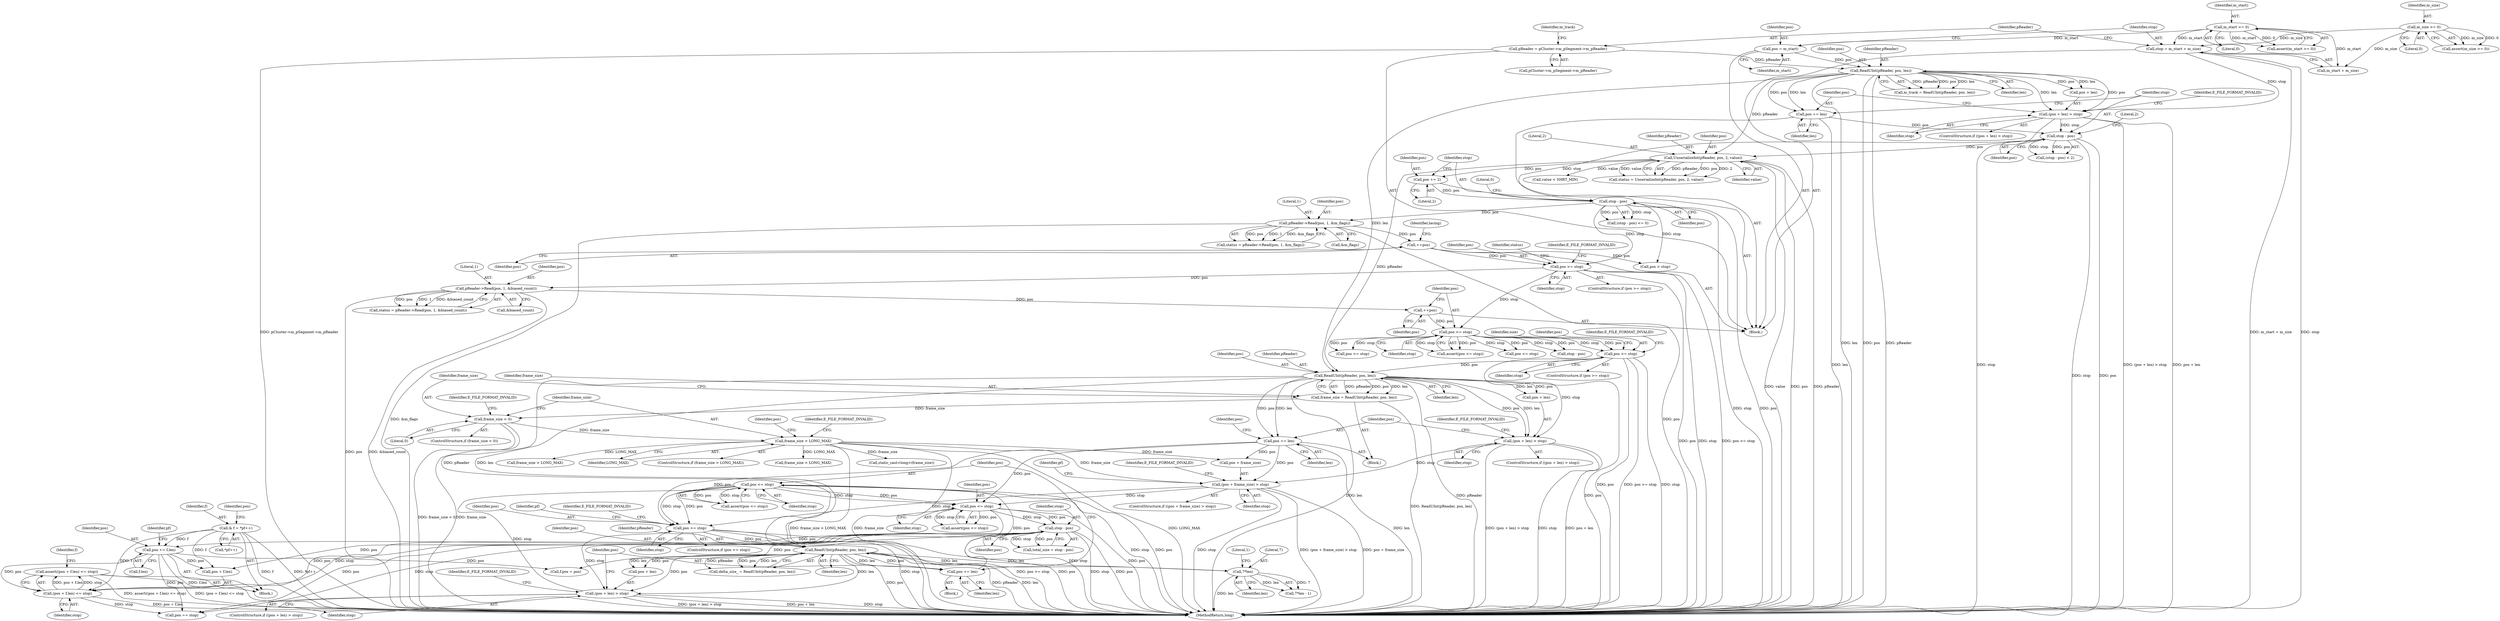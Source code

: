 digraph "1_Android_04839626ed859623901ebd3a5fd483982186b59d_174@API" {
"1000918" [label="(Call,assert((pos + f.len) <= stop))"];
"1000919" [label="(Call,(pos + f.len) <= stop)"];
"1000877" [label="(Call,stop - pos)"];
"1000828" [label="(Call,pos <= stop)"];
"1000779" [label="(Call,pos <= stop)"];
"1000775" [label="(Call,pos += len)"];
"1000757" [label="(Call,ReadUInt(pReader, pos, len))"];
"1000636" [label="(Call,ReadUInt(pReader, pos, len))"];
"1000212" [label="(Call,UnserializeInt(pReader, pos, 2, value))"];
"1000179" [label="(Call,ReadUInt(pReader, pos, len))"];
"1000170" [label="(Call,pReader = pCluster->m_pSegment->m_pReader)"];
"1000160" [label="(Call,pos = m_start)"];
"1000140" [label="(Call,m_start >= 0)"];
"1000202" [label="(Call,stop - pos)"];
"1000190" [label="(Call,(pos + len) > stop)"];
"1000164" [label="(Call,stop = m_start + m_size)"];
"1000144" [label="(Call,m_size >= 0)"];
"1000197" [label="(Call,pos += len)"];
"1000620" [label="(Call,pos >= stop)"];
"1000342" [label="(Call,pos <= stop)"];
"1000339" [label="(Call,++pos)"];
"1000330" [label="(Call,pReader->Read(pos, 1, &biased_count))"];
"1000322" [label="(Call,pos >= stop)"];
"1000269" [label="(Call,++pos)"];
"1000251" [label="(Call,pReader->Read(pos, 1, &m_flags))"];
"1000243" [label="(Call,stop - pos)"];
"1000238" [label="(Call,pos += 2)"];
"1000711" [label="(Call,pos >= stop)"];
"1000660" [label="(Call,pos += len)"];
"1000664" [label="(Call,(pos + frame_size) > stop)"];
"1000647" [label="(Call,frame_size > LONG_MAX)"];
"1000641" [label="(Call,frame_size < 0)"];
"1000634" [label="(Call,frame_size = ReadUInt(pReader, pos, len))"];
"1000653" [label="(Call,(pos + len) > stop)"];
"1000786" [label="(Call,7*len)"];
"1000768" [label="(Call,(pos + len) > stop)"];
"1000931" [label="(Call,pos += f.len)"];
"1000913" [label="(Call,& f = *pf++)"];
"1000251" [label="(Call,pReader->Read(pos, 1, &m_flags))"];
"1000331" [label="(Identifier,pos)"];
"1000662" [label="(Identifier,len)"];
"1000171" [label="(Identifier,pReader)"];
"1000222" [label="(Call,value < SHRT_MIN)"];
"1000191" [label="(Call,pos + len)"];
"1000141" [label="(Identifier,m_start)"];
"1000777" [label="(Identifier,len)"];
"1000757" [label="(Call,ReadUInt(pReader, pos, len))"];
"1000775" [label="(Call,pos += len)"];
"1000252" [label="(Identifier,pos)"];
"1000199" [label="(Identifier,len)"];
"1000202" [label="(Call,stop - pos)"];
"1000926" [label="(Call,f.pos = pos)"];
"1000214" [label="(Identifier,pos)"];
"1000545" [label="(Call,stop - pos)"];
"1000172" [label="(Call,pCluster->m_pSegment->m_pReader)"];
"1000340" [label="(Identifier,pos)"];
"1000789" [label="(Literal,1)"];
"1000913" [label="(Call,& f = *pf++)"];
"1000122" [label="(Block,)"];
"1000769" [label="(Call,pos + len)"];
"1000145" [label="(Identifier,m_size)"];
"1000774" [label="(Identifier,E_FILE_FORMAT_INVALID)"];
"1000215" [label="(Literal,2)"];
"1000920" [label="(Call,pos + f.len)"];
"1000196" [label="(Identifier,E_FILE_FORMAT_INVALID)"];
"1000323" [label="(Identifier,pos)"];
"1000830" [label="(Identifier,stop)"];
"1000712" [label="(Identifier,pos)"];
"1000177" [label="(Call,m_track = ReadUInt(pReader, pos, len))"];
"1000144" [label="(Call,m_size >= 0)"];
"1000635" [label="(Identifier,frame_size)"];
"1000194" [label="(Identifier,stop)"];
"1000198" [label="(Identifier,pos)"];
"1000330" [label="(Call,pReader->Read(pos, 1, &biased_count))"];
"1000239" [label="(Identifier,pos)"];
"1000665" [label="(Call,pos + frame_size)"];
"1000448" [label="(Call,pos <= stop)"];
"1000161" [label="(Identifier,pos)"];
"1000143" [label="(Call,assert(m_size >= 0))"];
"1000270" [label="(Identifier,pos)"];
"1000879" [label="(Identifier,pos)"];
"1000164" [label="(Call,stop = m_start + m_size)"];
"1000638" [label="(Identifier,pos)"];
"1000918" [label="(Call,assert((pos + f.len) <= stop))"];
"1000646" [label="(ControlStructure,if (frame_size > LONG_MAX))"];
"1000197" [label="(Call,pos += len)"];
"1000324" [label="(Identifier,stop)"];
"1000925" [label="(Identifier,stop)"];
"1000213" [label="(Identifier,pReader)"];
"1000645" [label="(Identifier,E_FILE_FORMAT_INVALID)"];
"1000713" [label="(Identifier,stop)"];
"1000392" [label="(Call,pos >= stop)"];
"1000344" [label="(Identifier,stop)"];
"1000204" [label="(Identifier,pos)"];
"1000643" [label="(Literal,0)"];
"1000622" [label="(Identifier,stop)"];
"1000776" [label="(Identifier,pos)"];
"1000640" [label="(ControlStructure,if (frame_size < 0))"];
"1000329" [label="(Identifier,status)"];
"1000162" [label="(Identifier,m_start)"];
"1000165" [label="(Identifier,stop)"];
"1000659" [label="(Identifier,E_FILE_FORMAT_INVALID)"];
"1000758" [label="(Identifier,pReader)"];
"1000877" [label="(Call,stop - pos)"];
"1000892" [label="(Call,frame_size > LONG_MAX)"];
"1000269" [label="(Call,++pos)"];
"1000829" [label="(Identifier,pos)"];
"1000767" [label="(ControlStructure,if ((pos + len) > stop))"];
"1000937" [label="(Call,pos == stop)"];
"1000240" [label="(Literal,2)"];
"1000212" [label="(Call,UnserializeInt(pReader, pos, 2, value))"];
"1000653" [label="(Call,(pos + len) > stop)"];
"1000695" [label="(Call,static_cast<long>(frame_size))"];
"1000663" [label="(ControlStructure,if ((pos + frame_size) > stop))"];
"1000718" [label="(Identifier,pf)"];
"1000655" [label="(Identifier,pos)"];
"1000146" [label="(Literal,0)"];
"1000875" [label="(Call,total_size = stop - pos)"];
"1000779" [label="(Call,pos <= stop)"];
"1000627" [label="(Identifier,size)"];
"1000332" [label="(Literal,1)"];
"1000878" [label="(Identifier,stop)"];
"1000919" [label="(Call,(pos + f.len) <= stop)"];
"1000333" [label="(Call,&biased_count)"];
"1000160" [label="(Call,pos = m_start)"];
"1000641" [label="(Call,frame_size < 0)"];
"1000654" [label="(Call,pos + len)"];
"1000181" [label="(Identifier,pos)"];
"1000932" [label="(Identifier,pos)"];
"1000249" [label="(Call,status = pReader->Read(pos, 1, &m_flags))"];
"1000755" [label="(Call,delta_size_ = ReadUInt(pReader, pos, len))"];
"1000928" [label="(Identifier,f)"];
"1000673" [label="(Identifier,pf)"];
"1000244" [label="(Identifier,stop)"];
"1000642" [label="(Identifier,frame_size)"];
"1000921" [label="(Identifier,pos)"];
"1000768" [label="(Call,(pos + len) > stop)"];
"1000142" [label="(Literal,0)"];
"1000661" [label="(Identifier,pos)"];
"1000619" [label="(ControlStructure,if (pos >= stop))"];
"1000828" [label="(Call,pos <= stop)"];
"1000190" [label="(Call,(pos + len) > stop)"];
"1000668" [label="(Identifier,stop)"];
"1000670" [label="(Identifier,E_FILE_FORMAT_INVALID)"];
"1000759" [label="(Identifier,pos)"];
"1000277" [label="(Call,pos > stop)"];
"1000710" [label="(ControlStructure,if (pos >= stop))"];
"1000942" [label="(MethodReturn,long)"];
"1000166" [label="(Call,m_start + m_size)"];
"1000709" [label="(Block,)"];
"1000647" [label="(Call,frame_size > LONG_MAX)"];
"1000639" [label="(Identifier,len)"];
"1000788" [label="(Identifier,len)"];
"1000787" [label="(Literal,7)"];
"1000238" [label="(Call,pos += 2)"];
"1000245" [label="(Identifier,pos)"];
"1000246" [label="(Literal,0)"];
"1000341" [label="(Call,assert(pos <= stop))"];
"1000326" [label="(Identifier,E_FILE_FORMAT_INVALID)"];
"1000139" [label="(Call,assert(m_start >= 0))"];
"1000614" [label="(Block,)"];
"1000914" [label="(Identifier,f)"];
"1000649" [label="(Identifier,LONG_MAX)"];
"1000328" [label="(Call,status = pReader->Read(pos, 1, &biased_count))"];
"1000620" [label="(Call,pos >= stop)"];
"1000210" [label="(Call,status = UnserializeInt(pReader, pos, 2, value))"];
"1000242" [label="(Call,(stop - pos) <= 0)"];
"1000780" [label="(Identifier,pos)"];
"1000201" [label="(Call,(stop - pos) < 2)"];
"1000621" [label="(Identifier,pos)"];
"1000273" [label="(Identifier,lacing)"];
"1000179" [label="(Call,ReadUInt(pReader, pos, len))"];
"1000711" [label="(Call,pos >= stop)"];
"1000178" [label="(Identifier,m_track)"];
"1000343" [label="(Identifier,pos)"];
"1000931" [label="(Call,pos += f.len)"];
"1000651" [label="(Identifier,E_FILE_FORMAT_INVALID)"];
"1000342" [label="(Call,pos <= stop)"];
"1000778" [label="(Call,assert(pos <= stop))"];
"1000636" [label="(Call,ReadUInt(pReader, pos, len))"];
"1000180" [label="(Identifier,pReader)"];
"1000664" [label="(Call,(pos + frame_size) > stop)"];
"1000827" [label="(Call,assert(pos <= stop))"];
"1000216" [label="(Identifier,value)"];
"1000140" [label="(Call,m_start >= 0)"];
"1000205" [label="(Literal,2)"];
"1000666" [label="(Identifier,pos)"];
"1000637" [label="(Identifier,pReader)"];
"1000772" [label="(Identifier,stop)"];
"1000786" [label="(Call,7*len)"];
"1000652" [label="(ControlStructure,if ((pos + len) > stop))"];
"1000253" [label="(Literal,1)"];
"1000203" [label="(Identifier,stop)"];
"1000660" [label="(Call,pos += len)"];
"1000243" [label="(Call,stop - pos)"];
"1000624" [label="(Identifier,E_FILE_FORMAT_INVALID)"];
"1000339" [label="(Call,++pos)"];
"1000785" [label="(Call,7*len - 1)"];
"1000170" [label="(Call,pReader = pCluster->m_pSegment->m_pReader)"];
"1000321" [label="(ControlStructure,if (pos >= stop))"];
"1000254" [label="(Call,&m_flags)"];
"1000760" [label="(Identifier,len)"];
"1000634" [label="(Call,frame_size = ReadUInt(pReader, pos, len))"];
"1000933" [label="(Call,f.len)"];
"1000911" [label="(Block,)"];
"1000322" [label="(Call,pos >= stop)"];
"1000657" [label="(Identifier,stop)"];
"1000781" [label="(Identifier,stop)"];
"1000189" [label="(ControlStructure,if ((pos + len) > stop))"];
"1000715" [label="(Identifier,E_FILE_FORMAT_INVALID)"];
"1000915" [label="(Call,*pf++)"];
"1000648" [label="(Identifier,frame_size)"];
"1000909" [label="(Identifier,pf)"];
"1000182" [label="(Identifier,len)"];
"1000807" [label="(Call,frame_size > LONG_MAX)"];
"1000918" -> "1000911"  [label="AST: "];
"1000918" -> "1000919"  [label="CFG: "];
"1000919" -> "1000918"  [label="AST: "];
"1000928" -> "1000918"  [label="CFG: "];
"1000918" -> "1000942"  [label="DDG: assert((pos + f.len) <= stop)"];
"1000918" -> "1000942"  [label="DDG: (pos + f.len) <= stop"];
"1000919" -> "1000918"  [label="DDG: pos + f.len"];
"1000919" -> "1000918"  [label="DDG: stop"];
"1000919" -> "1000925"  [label="CFG: "];
"1000920" -> "1000919"  [label="AST: "];
"1000925" -> "1000919"  [label="AST: "];
"1000919" -> "1000942"  [label="DDG: pos + f.len"];
"1000877" -> "1000919"  [label="DDG: pos"];
"1000877" -> "1000919"  [label="DDG: stop"];
"1000931" -> "1000919"  [label="DDG: pos"];
"1000913" -> "1000919"  [label="DDG: f"];
"1000919" -> "1000937"  [label="DDG: stop"];
"1000877" -> "1000875"  [label="AST: "];
"1000877" -> "1000879"  [label="CFG: "];
"1000878" -> "1000877"  [label="AST: "];
"1000879" -> "1000877"  [label="AST: "];
"1000875" -> "1000877"  [label="CFG: "];
"1000877" -> "1000942"  [label="DDG: stop"];
"1000877" -> "1000942"  [label="DDG: pos"];
"1000877" -> "1000875"  [label="DDG: stop"];
"1000877" -> "1000875"  [label="DDG: pos"];
"1000828" -> "1000877"  [label="DDG: stop"];
"1000828" -> "1000877"  [label="DDG: pos"];
"1000877" -> "1000920"  [label="DDG: pos"];
"1000877" -> "1000926"  [label="DDG: pos"];
"1000877" -> "1000931"  [label="DDG: pos"];
"1000877" -> "1000937"  [label="DDG: pos"];
"1000877" -> "1000937"  [label="DDG: stop"];
"1000828" -> "1000827"  [label="AST: "];
"1000828" -> "1000830"  [label="CFG: "];
"1000829" -> "1000828"  [label="AST: "];
"1000830" -> "1000828"  [label="AST: "];
"1000827" -> "1000828"  [label="CFG: "];
"1000828" -> "1000942"  [label="DDG: pos"];
"1000828" -> "1000942"  [label="DDG: stop"];
"1000828" -> "1000827"  [label="DDG: pos"];
"1000828" -> "1000827"  [label="DDG: stop"];
"1000779" -> "1000828"  [label="DDG: pos"];
"1000779" -> "1000828"  [label="DDG: stop"];
"1000660" -> "1000828"  [label="DDG: pos"];
"1000664" -> "1000828"  [label="DDG: stop"];
"1000779" -> "1000778"  [label="AST: "];
"1000779" -> "1000781"  [label="CFG: "];
"1000780" -> "1000779"  [label="AST: "];
"1000781" -> "1000779"  [label="AST: "];
"1000778" -> "1000779"  [label="CFG: "];
"1000779" -> "1000942"  [label="DDG: pos"];
"1000779" -> "1000942"  [label="DDG: stop"];
"1000779" -> "1000711"  [label="DDG: pos"];
"1000779" -> "1000711"  [label="DDG: stop"];
"1000779" -> "1000778"  [label="DDG: pos"];
"1000779" -> "1000778"  [label="DDG: stop"];
"1000775" -> "1000779"  [label="DDG: pos"];
"1000768" -> "1000779"  [label="DDG: stop"];
"1000775" -> "1000709"  [label="AST: "];
"1000775" -> "1000777"  [label="CFG: "];
"1000776" -> "1000775"  [label="AST: "];
"1000777" -> "1000775"  [label="AST: "];
"1000780" -> "1000775"  [label="CFG: "];
"1000757" -> "1000775"  [label="DDG: len"];
"1000757" -> "1000775"  [label="DDG: pos"];
"1000757" -> "1000755"  [label="AST: "];
"1000757" -> "1000760"  [label="CFG: "];
"1000758" -> "1000757"  [label="AST: "];
"1000759" -> "1000757"  [label="AST: "];
"1000760" -> "1000757"  [label="AST: "];
"1000755" -> "1000757"  [label="CFG: "];
"1000757" -> "1000942"  [label="DDG: pReader"];
"1000757" -> "1000942"  [label="DDG: len"];
"1000757" -> "1000942"  [label="DDG: pos"];
"1000757" -> "1000755"  [label="DDG: pReader"];
"1000757" -> "1000755"  [label="DDG: pos"];
"1000757" -> "1000755"  [label="DDG: len"];
"1000636" -> "1000757"  [label="DDG: pReader"];
"1000636" -> "1000757"  [label="DDG: len"];
"1000711" -> "1000757"  [label="DDG: pos"];
"1000786" -> "1000757"  [label="DDG: len"];
"1000757" -> "1000768"  [label="DDG: pos"];
"1000757" -> "1000768"  [label="DDG: len"];
"1000757" -> "1000769"  [label="DDG: pos"];
"1000757" -> "1000769"  [label="DDG: len"];
"1000757" -> "1000786"  [label="DDG: len"];
"1000636" -> "1000634"  [label="AST: "];
"1000636" -> "1000639"  [label="CFG: "];
"1000637" -> "1000636"  [label="AST: "];
"1000638" -> "1000636"  [label="AST: "];
"1000639" -> "1000636"  [label="AST: "];
"1000634" -> "1000636"  [label="CFG: "];
"1000636" -> "1000942"  [label="DDG: pos"];
"1000636" -> "1000942"  [label="DDG: len"];
"1000636" -> "1000942"  [label="DDG: pReader"];
"1000636" -> "1000634"  [label="DDG: pReader"];
"1000636" -> "1000634"  [label="DDG: pos"];
"1000636" -> "1000634"  [label="DDG: len"];
"1000212" -> "1000636"  [label="DDG: pReader"];
"1000620" -> "1000636"  [label="DDG: pos"];
"1000179" -> "1000636"  [label="DDG: len"];
"1000636" -> "1000653"  [label="DDG: pos"];
"1000636" -> "1000653"  [label="DDG: len"];
"1000636" -> "1000654"  [label="DDG: pos"];
"1000636" -> "1000654"  [label="DDG: len"];
"1000636" -> "1000660"  [label="DDG: len"];
"1000636" -> "1000660"  [label="DDG: pos"];
"1000212" -> "1000210"  [label="AST: "];
"1000212" -> "1000216"  [label="CFG: "];
"1000213" -> "1000212"  [label="AST: "];
"1000214" -> "1000212"  [label="AST: "];
"1000215" -> "1000212"  [label="AST: "];
"1000216" -> "1000212"  [label="AST: "];
"1000210" -> "1000212"  [label="CFG: "];
"1000212" -> "1000942"  [label="DDG: value"];
"1000212" -> "1000942"  [label="DDG: pos"];
"1000212" -> "1000942"  [label="DDG: pReader"];
"1000212" -> "1000210"  [label="DDG: pReader"];
"1000212" -> "1000210"  [label="DDG: pos"];
"1000212" -> "1000210"  [label="DDG: 2"];
"1000212" -> "1000210"  [label="DDG: value"];
"1000179" -> "1000212"  [label="DDG: pReader"];
"1000202" -> "1000212"  [label="DDG: pos"];
"1000212" -> "1000222"  [label="DDG: value"];
"1000212" -> "1000238"  [label="DDG: pos"];
"1000179" -> "1000177"  [label="AST: "];
"1000179" -> "1000182"  [label="CFG: "];
"1000180" -> "1000179"  [label="AST: "];
"1000181" -> "1000179"  [label="AST: "];
"1000182" -> "1000179"  [label="AST: "];
"1000177" -> "1000179"  [label="CFG: "];
"1000179" -> "1000942"  [label="DDG: len"];
"1000179" -> "1000942"  [label="DDG: pos"];
"1000179" -> "1000942"  [label="DDG: pReader"];
"1000179" -> "1000177"  [label="DDG: pReader"];
"1000179" -> "1000177"  [label="DDG: pos"];
"1000179" -> "1000177"  [label="DDG: len"];
"1000170" -> "1000179"  [label="DDG: pReader"];
"1000160" -> "1000179"  [label="DDG: pos"];
"1000179" -> "1000190"  [label="DDG: pos"];
"1000179" -> "1000190"  [label="DDG: len"];
"1000179" -> "1000191"  [label="DDG: pos"];
"1000179" -> "1000191"  [label="DDG: len"];
"1000179" -> "1000197"  [label="DDG: len"];
"1000179" -> "1000197"  [label="DDG: pos"];
"1000170" -> "1000122"  [label="AST: "];
"1000170" -> "1000172"  [label="CFG: "];
"1000171" -> "1000170"  [label="AST: "];
"1000172" -> "1000170"  [label="AST: "];
"1000178" -> "1000170"  [label="CFG: "];
"1000170" -> "1000942"  [label="DDG: pCluster->m_pSegment->m_pReader"];
"1000160" -> "1000122"  [label="AST: "];
"1000160" -> "1000162"  [label="CFG: "];
"1000161" -> "1000160"  [label="AST: "];
"1000162" -> "1000160"  [label="AST: "];
"1000165" -> "1000160"  [label="CFG: "];
"1000140" -> "1000160"  [label="DDG: m_start"];
"1000140" -> "1000139"  [label="AST: "];
"1000140" -> "1000142"  [label="CFG: "];
"1000141" -> "1000140"  [label="AST: "];
"1000142" -> "1000140"  [label="AST: "];
"1000139" -> "1000140"  [label="CFG: "];
"1000140" -> "1000139"  [label="DDG: m_start"];
"1000140" -> "1000139"  [label="DDG: 0"];
"1000140" -> "1000164"  [label="DDG: m_start"];
"1000140" -> "1000166"  [label="DDG: m_start"];
"1000202" -> "1000201"  [label="AST: "];
"1000202" -> "1000204"  [label="CFG: "];
"1000203" -> "1000202"  [label="AST: "];
"1000204" -> "1000202"  [label="AST: "];
"1000205" -> "1000202"  [label="CFG: "];
"1000202" -> "1000942"  [label="DDG: stop"];
"1000202" -> "1000942"  [label="DDG: pos"];
"1000202" -> "1000201"  [label="DDG: stop"];
"1000202" -> "1000201"  [label="DDG: pos"];
"1000190" -> "1000202"  [label="DDG: stop"];
"1000197" -> "1000202"  [label="DDG: pos"];
"1000202" -> "1000243"  [label="DDG: stop"];
"1000190" -> "1000189"  [label="AST: "];
"1000190" -> "1000194"  [label="CFG: "];
"1000191" -> "1000190"  [label="AST: "];
"1000194" -> "1000190"  [label="AST: "];
"1000196" -> "1000190"  [label="CFG: "];
"1000198" -> "1000190"  [label="CFG: "];
"1000190" -> "1000942"  [label="DDG: stop"];
"1000190" -> "1000942"  [label="DDG: (pos + len) > stop"];
"1000190" -> "1000942"  [label="DDG: pos + len"];
"1000164" -> "1000190"  [label="DDG: stop"];
"1000164" -> "1000122"  [label="AST: "];
"1000164" -> "1000166"  [label="CFG: "];
"1000165" -> "1000164"  [label="AST: "];
"1000166" -> "1000164"  [label="AST: "];
"1000171" -> "1000164"  [label="CFG: "];
"1000164" -> "1000942"  [label="DDG: m_start + m_size"];
"1000164" -> "1000942"  [label="DDG: stop"];
"1000144" -> "1000164"  [label="DDG: m_size"];
"1000144" -> "1000143"  [label="AST: "];
"1000144" -> "1000146"  [label="CFG: "];
"1000145" -> "1000144"  [label="AST: "];
"1000146" -> "1000144"  [label="AST: "];
"1000143" -> "1000144"  [label="CFG: "];
"1000144" -> "1000143"  [label="DDG: m_size"];
"1000144" -> "1000143"  [label="DDG: 0"];
"1000144" -> "1000166"  [label="DDG: m_size"];
"1000197" -> "1000122"  [label="AST: "];
"1000197" -> "1000199"  [label="CFG: "];
"1000198" -> "1000197"  [label="AST: "];
"1000199" -> "1000197"  [label="AST: "];
"1000203" -> "1000197"  [label="CFG: "];
"1000197" -> "1000942"  [label="DDG: len"];
"1000620" -> "1000619"  [label="AST: "];
"1000620" -> "1000622"  [label="CFG: "];
"1000621" -> "1000620"  [label="AST: "];
"1000622" -> "1000620"  [label="AST: "];
"1000624" -> "1000620"  [label="CFG: "];
"1000627" -> "1000620"  [label="CFG: "];
"1000620" -> "1000942"  [label="DDG: stop"];
"1000620" -> "1000942"  [label="DDG: pos"];
"1000620" -> "1000942"  [label="DDG: pos >= stop"];
"1000342" -> "1000620"  [label="DDG: pos"];
"1000342" -> "1000620"  [label="DDG: stop"];
"1000620" -> "1000653"  [label="DDG: stop"];
"1000342" -> "1000341"  [label="AST: "];
"1000342" -> "1000344"  [label="CFG: "];
"1000343" -> "1000342"  [label="AST: "];
"1000344" -> "1000342"  [label="AST: "];
"1000341" -> "1000342"  [label="CFG: "];
"1000342" -> "1000341"  [label="DDG: pos"];
"1000342" -> "1000341"  [label="DDG: stop"];
"1000339" -> "1000342"  [label="DDG: pos"];
"1000322" -> "1000342"  [label="DDG: stop"];
"1000342" -> "1000392"  [label="DDG: pos"];
"1000342" -> "1000392"  [label="DDG: stop"];
"1000342" -> "1000448"  [label="DDG: pos"];
"1000342" -> "1000448"  [label="DDG: stop"];
"1000342" -> "1000545"  [label="DDG: stop"];
"1000342" -> "1000545"  [label="DDG: pos"];
"1000339" -> "1000122"  [label="AST: "];
"1000339" -> "1000340"  [label="CFG: "];
"1000340" -> "1000339"  [label="AST: "];
"1000343" -> "1000339"  [label="CFG: "];
"1000330" -> "1000339"  [label="DDG: pos"];
"1000330" -> "1000328"  [label="AST: "];
"1000330" -> "1000333"  [label="CFG: "];
"1000331" -> "1000330"  [label="AST: "];
"1000332" -> "1000330"  [label="AST: "];
"1000333" -> "1000330"  [label="AST: "];
"1000328" -> "1000330"  [label="CFG: "];
"1000330" -> "1000942"  [label="DDG: pos"];
"1000330" -> "1000942"  [label="DDG: &biased_count"];
"1000330" -> "1000328"  [label="DDG: pos"];
"1000330" -> "1000328"  [label="DDG: 1"];
"1000330" -> "1000328"  [label="DDG: &biased_count"];
"1000322" -> "1000330"  [label="DDG: pos"];
"1000322" -> "1000321"  [label="AST: "];
"1000322" -> "1000324"  [label="CFG: "];
"1000323" -> "1000322"  [label="AST: "];
"1000324" -> "1000322"  [label="AST: "];
"1000326" -> "1000322"  [label="CFG: "];
"1000329" -> "1000322"  [label="CFG: "];
"1000322" -> "1000942"  [label="DDG: stop"];
"1000322" -> "1000942"  [label="DDG: pos >= stop"];
"1000322" -> "1000942"  [label="DDG: pos"];
"1000269" -> "1000322"  [label="DDG: pos"];
"1000243" -> "1000322"  [label="DDG: stop"];
"1000269" -> "1000122"  [label="AST: "];
"1000269" -> "1000270"  [label="CFG: "];
"1000270" -> "1000269"  [label="AST: "];
"1000273" -> "1000269"  [label="CFG: "];
"1000251" -> "1000269"  [label="DDG: pos"];
"1000269" -> "1000277"  [label="DDG: pos"];
"1000251" -> "1000249"  [label="AST: "];
"1000251" -> "1000254"  [label="CFG: "];
"1000252" -> "1000251"  [label="AST: "];
"1000253" -> "1000251"  [label="AST: "];
"1000254" -> "1000251"  [label="AST: "];
"1000249" -> "1000251"  [label="CFG: "];
"1000251" -> "1000942"  [label="DDG: &m_flags"];
"1000251" -> "1000942"  [label="DDG: pos"];
"1000251" -> "1000249"  [label="DDG: pos"];
"1000251" -> "1000249"  [label="DDG: 1"];
"1000251" -> "1000249"  [label="DDG: &m_flags"];
"1000243" -> "1000251"  [label="DDG: pos"];
"1000243" -> "1000242"  [label="AST: "];
"1000243" -> "1000245"  [label="CFG: "];
"1000244" -> "1000243"  [label="AST: "];
"1000245" -> "1000243"  [label="AST: "];
"1000246" -> "1000243"  [label="CFG: "];
"1000243" -> "1000942"  [label="DDG: stop"];
"1000243" -> "1000942"  [label="DDG: pos"];
"1000243" -> "1000242"  [label="DDG: stop"];
"1000243" -> "1000242"  [label="DDG: pos"];
"1000238" -> "1000243"  [label="DDG: pos"];
"1000243" -> "1000277"  [label="DDG: stop"];
"1000238" -> "1000122"  [label="AST: "];
"1000238" -> "1000240"  [label="CFG: "];
"1000239" -> "1000238"  [label="AST: "];
"1000240" -> "1000238"  [label="AST: "];
"1000244" -> "1000238"  [label="CFG: "];
"1000711" -> "1000710"  [label="AST: "];
"1000711" -> "1000713"  [label="CFG: "];
"1000712" -> "1000711"  [label="AST: "];
"1000713" -> "1000711"  [label="AST: "];
"1000715" -> "1000711"  [label="CFG: "];
"1000718" -> "1000711"  [label="CFG: "];
"1000711" -> "1000942"  [label="DDG: pos >= stop"];
"1000711" -> "1000942"  [label="DDG: pos"];
"1000711" -> "1000942"  [label="DDG: stop"];
"1000660" -> "1000711"  [label="DDG: pos"];
"1000664" -> "1000711"  [label="DDG: stop"];
"1000711" -> "1000768"  [label="DDG: stop"];
"1000660" -> "1000614"  [label="AST: "];
"1000660" -> "1000662"  [label="CFG: "];
"1000661" -> "1000660"  [label="AST: "];
"1000662" -> "1000660"  [label="AST: "];
"1000666" -> "1000660"  [label="CFG: "];
"1000660" -> "1000942"  [label="DDG: len"];
"1000660" -> "1000664"  [label="DDG: pos"];
"1000660" -> "1000665"  [label="DDG: pos"];
"1000664" -> "1000663"  [label="AST: "];
"1000664" -> "1000668"  [label="CFG: "];
"1000665" -> "1000664"  [label="AST: "];
"1000668" -> "1000664"  [label="AST: "];
"1000670" -> "1000664"  [label="CFG: "];
"1000673" -> "1000664"  [label="CFG: "];
"1000664" -> "1000942"  [label="DDG: stop"];
"1000664" -> "1000942"  [label="DDG: (pos + frame_size) > stop"];
"1000664" -> "1000942"  [label="DDG: pos + frame_size"];
"1000647" -> "1000664"  [label="DDG: frame_size"];
"1000653" -> "1000664"  [label="DDG: stop"];
"1000647" -> "1000646"  [label="AST: "];
"1000647" -> "1000649"  [label="CFG: "];
"1000648" -> "1000647"  [label="AST: "];
"1000649" -> "1000647"  [label="AST: "];
"1000651" -> "1000647"  [label="CFG: "];
"1000655" -> "1000647"  [label="CFG: "];
"1000647" -> "1000942"  [label="DDG: frame_size > LONG_MAX"];
"1000647" -> "1000942"  [label="DDG: frame_size"];
"1000647" -> "1000942"  [label="DDG: LONG_MAX"];
"1000641" -> "1000647"  [label="DDG: frame_size"];
"1000647" -> "1000665"  [label="DDG: frame_size"];
"1000647" -> "1000695"  [label="DDG: frame_size"];
"1000647" -> "1000807"  [label="DDG: LONG_MAX"];
"1000647" -> "1000892"  [label="DDG: LONG_MAX"];
"1000641" -> "1000640"  [label="AST: "];
"1000641" -> "1000643"  [label="CFG: "];
"1000642" -> "1000641"  [label="AST: "];
"1000643" -> "1000641"  [label="AST: "];
"1000645" -> "1000641"  [label="CFG: "];
"1000648" -> "1000641"  [label="CFG: "];
"1000641" -> "1000942"  [label="DDG: frame_size < 0"];
"1000641" -> "1000942"  [label="DDG: frame_size"];
"1000634" -> "1000641"  [label="DDG: frame_size"];
"1000634" -> "1000614"  [label="AST: "];
"1000635" -> "1000634"  [label="AST: "];
"1000642" -> "1000634"  [label="CFG: "];
"1000634" -> "1000942"  [label="DDG: ReadUInt(pReader, pos, len)"];
"1000653" -> "1000652"  [label="AST: "];
"1000653" -> "1000657"  [label="CFG: "];
"1000654" -> "1000653"  [label="AST: "];
"1000657" -> "1000653"  [label="AST: "];
"1000659" -> "1000653"  [label="CFG: "];
"1000661" -> "1000653"  [label="CFG: "];
"1000653" -> "1000942"  [label="DDG: (pos + len) > stop"];
"1000653" -> "1000942"  [label="DDG: stop"];
"1000653" -> "1000942"  [label="DDG: pos + len"];
"1000786" -> "1000785"  [label="AST: "];
"1000786" -> "1000788"  [label="CFG: "];
"1000787" -> "1000786"  [label="AST: "];
"1000788" -> "1000786"  [label="AST: "];
"1000789" -> "1000786"  [label="CFG: "];
"1000786" -> "1000942"  [label="DDG: len"];
"1000786" -> "1000785"  [label="DDG: 7"];
"1000786" -> "1000785"  [label="DDG: len"];
"1000768" -> "1000767"  [label="AST: "];
"1000768" -> "1000772"  [label="CFG: "];
"1000769" -> "1000768"  [label="AST: "];
"1000772" -> "1000768"  [label="AST: "];
"1000774" -> "1000768"  [label="CFG: "];
"1000776" -> "1000768"  [label="CFG: "];
"1000768" -> "1000942"  [label="DDG: pos + len"];
"1000768" -> "1000942"  [label="DDG: stop"];
"1000768" -> "1000942"  [label="DDG: (pos + len) > stop"];
"1000931" -> "1000911"  [label="AST: "];
"1000931" -> "1000933"  [label="CFG: "];
"1000932" -> "1000931"  [label="AST: "];
"1000933" -> "1000931"  [label="AST: "];
"1000909" -> "1000931"  [label="CFG: "];
"1000931" -> "1000942"  [label="DDG: f.len"];
"1000931" -> "1000920"  [label="DDG: pos"];
"1000931" -> "1000926"  [label="DDG: pos"];
"1000913" -> "1000931"  [label="DDG: f"];
"1000931" -> "1000937"  [label="DDG: pos"];
"1000913" -> "1000911"  [label="AST: "];
"1000913" -> "1000915"  [label="CFG: "];
"1000914" -> "1000913"  [label="AST: "];
"1000915" -> "1000913"  [label="AST: "];
"1000921" -> "1000913"  [label="CFG: "];
"1000913" -> "1000942"  [label="DDG: f"];
"1000913" -> "1000942"  [label="DDG: *pf++"];
"1000913" -> "1000920"  [label="DDG: f"];
}

